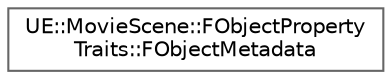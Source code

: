 digraph "Graphical Class Hierarchy"
{
 // INTERACTIVE_SVG=YES
 // LATEX_PDF_SIZE
  bgcolor="transparent";
  edge [fontname=Helvetica,fontsize=10,labelfontname=Helvetica,labelfontsize=10];
  node [fontname=Helvetica,fontsize=10,shape=box,height=0.2,width=0.4];
  rankdir="LR";
  Node0 [id="Node000000",label="UE::MovieScene::FObjectProperty\lTraits::FObjectMetadata",height=0.2,width=0.4,color="grey40", fillcolor="white", style="filled",URL="$dc/d9a/structUE_1_1MovieScene_1_1FObjectPropertyTraits_1_1FObjectMetadata.html",tooltip=" "];
}
